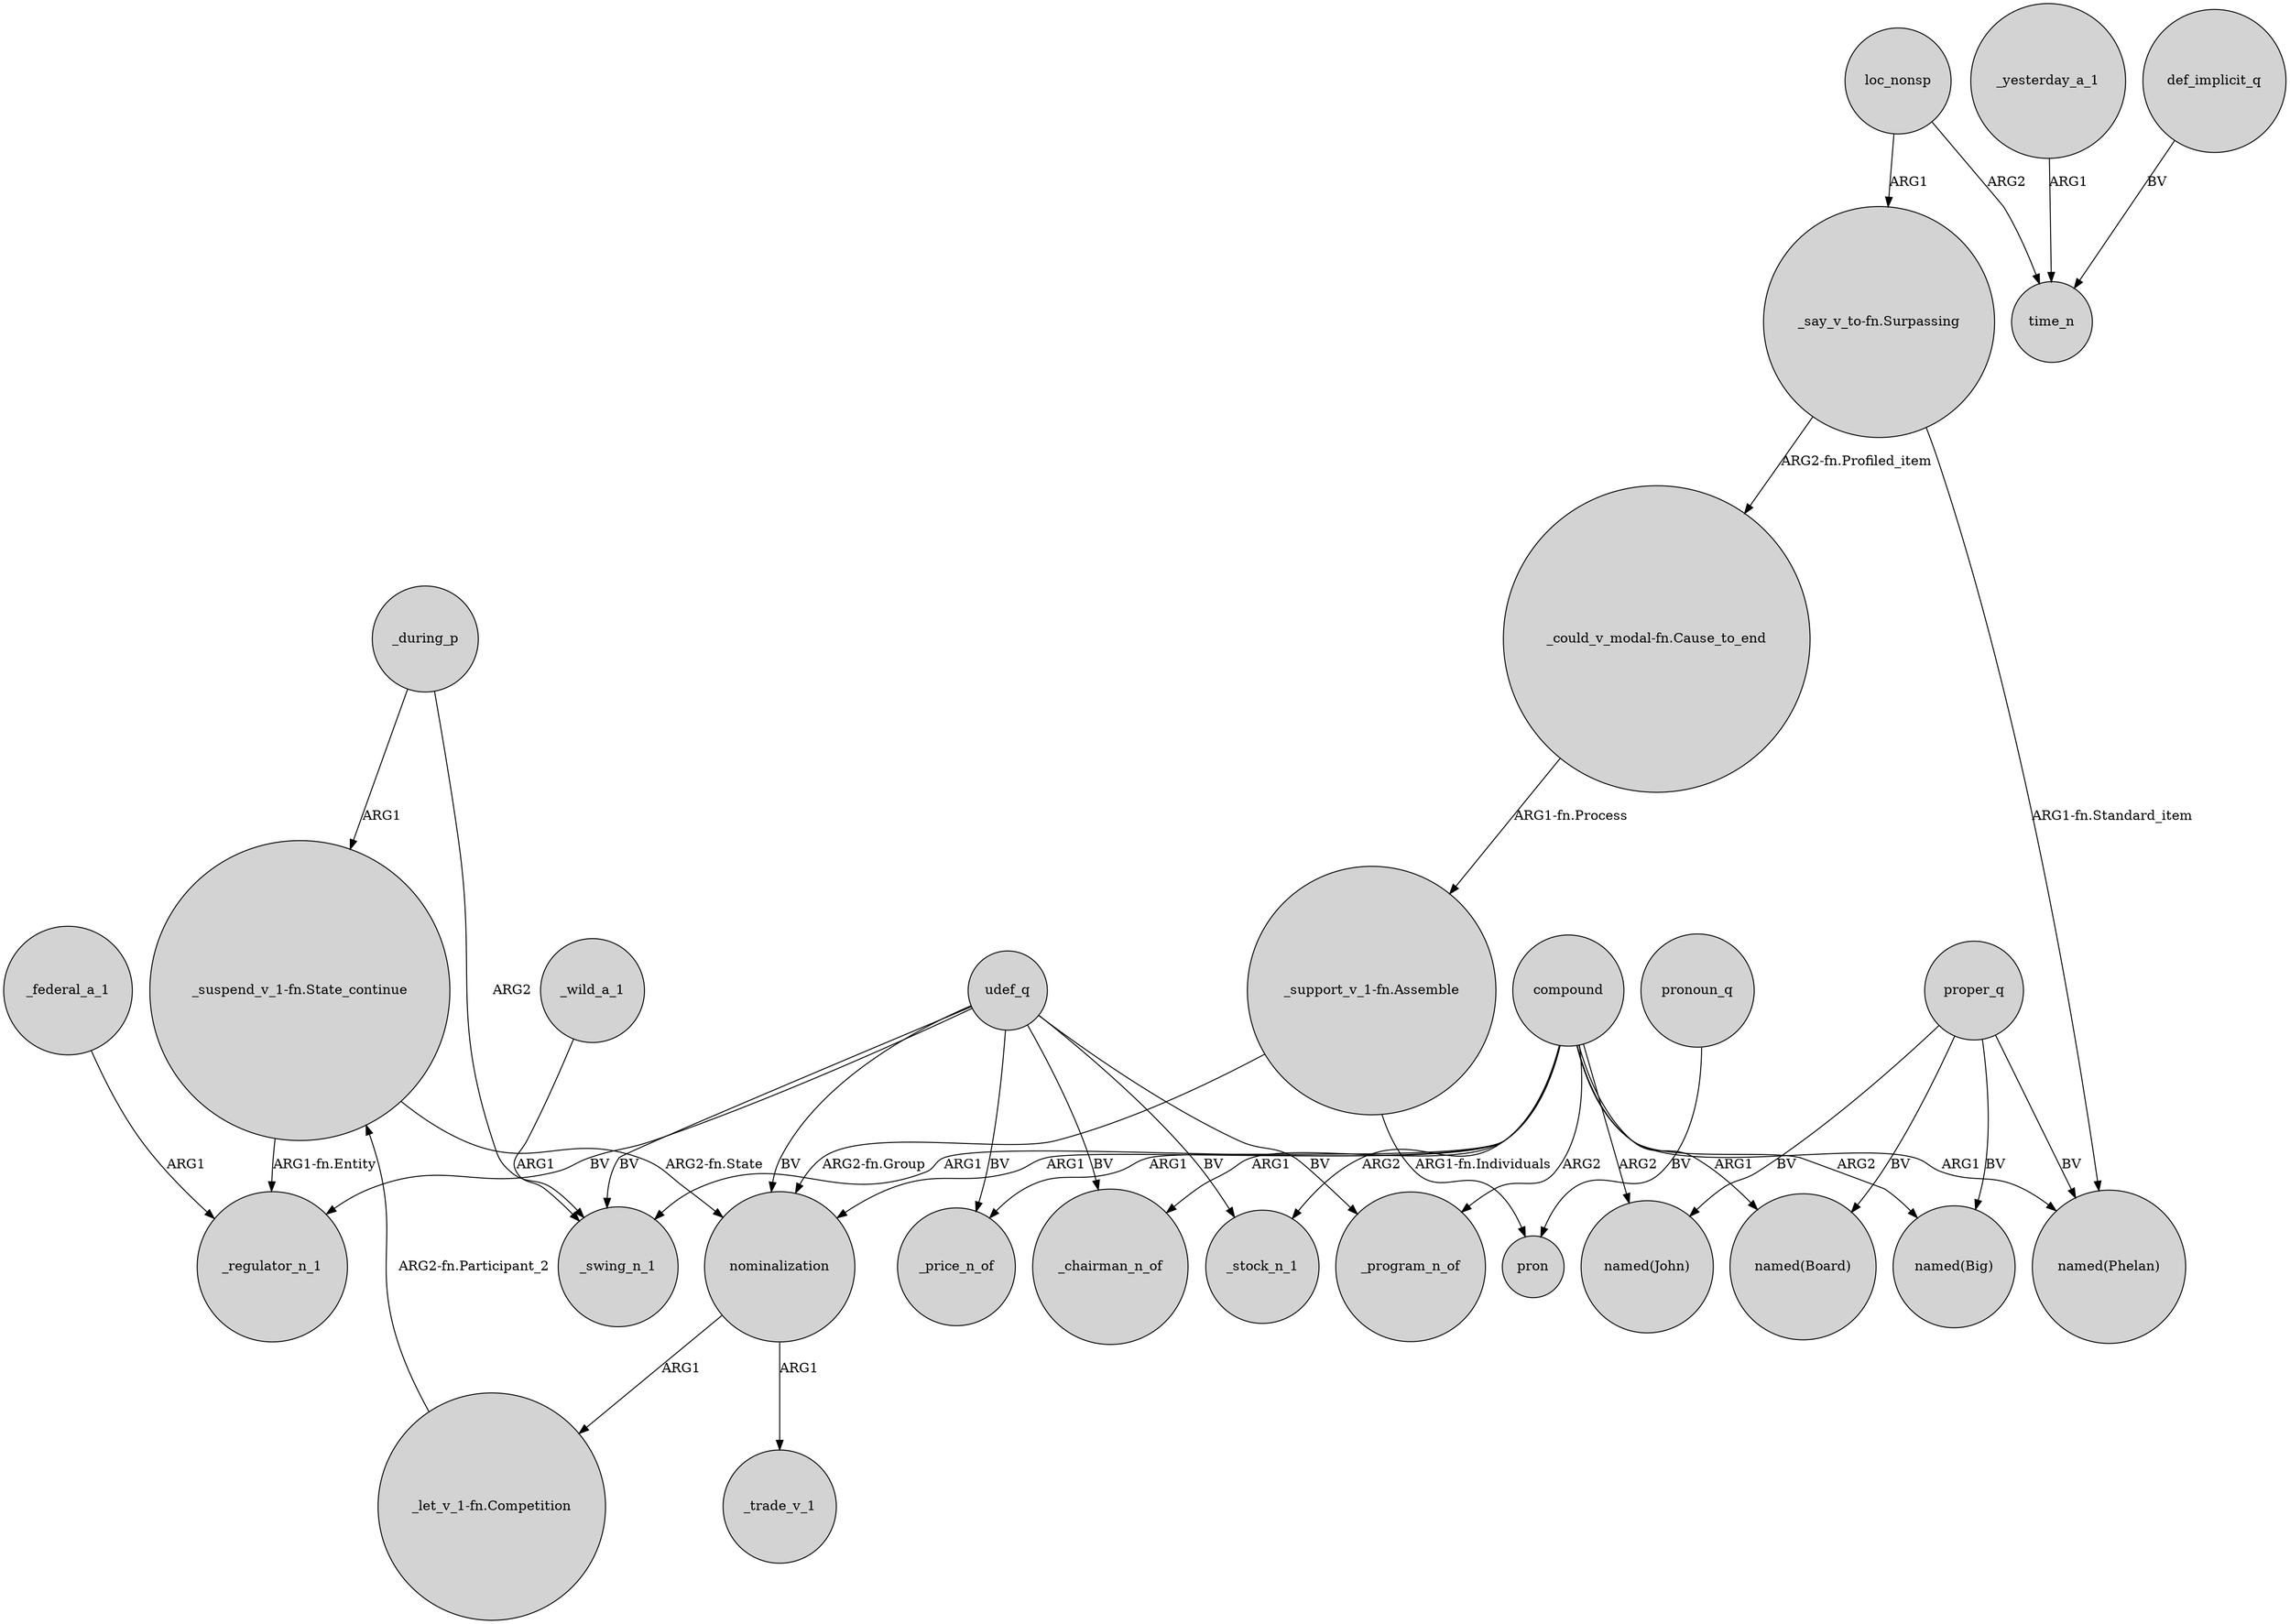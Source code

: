 digraph {
	node [shape=circle style=filled]
	"_suspend_v_1-fn.State_continue" -> nominalization [label="ARG2-fn.State"]
	udef_q -> _regulator_n_1 [label=BV]
	udef_q -> _chairman_n_of [label=BV]
	udef_q -> _price_n_of [label=BV]
	compound -> "named(Big)" [label=ARG2]
	udef_q -> nominalization [label=BV]
	loc_nonsp -> "_say_v_to-fn.Surpassing" [label=ARG1]
	compound -> "named(Phelan)" [label=ARG1]
	"_say_v_to-fn.Surpassing" -> "_could_v_modal-fn.Cause_to_end" [label="ARG2-fn.Profiled_item"]
	_wild_a_1 -> _swing_n_1 [label=ARG1]
	_yesterday_a_1 -> time_n [label=ARG1]
	"_say_v_to-fn.Surpassing" -> "named(Phelan)" [label="ARG1-fn.Standard_item"]
	udef_q -> _program_n_of [label=BV]
	compound -> _program_n_of [label=ARG2]
	pronoun_q -> pron [label=BV]
	compound -> nominalization [label=ARG1]
	udef_q -> _stock_n_1 [label=BV]
	compound -> "named(John)" [label=ARG2]
	compound -> _stock_n_1 [label=ARG2]
	compound -> _chairman_n_of [label=ARG1]
	udef_q -> _swing_n_1 [label=BV]
	_federal_a_1 -> _regulator_n_1 [label=ARG1]
	"_let_v_1-fn.Competition" -> "_suspend_v_1-fn.State_continue" [label="ARG2-fn.Participant_2"]
	proper_q -> "named(Phelan)" [label=BV]
	"_support_v_1-fn.Assemble" -> nominalization [label="ARG2-fn.Group"]
	compound -> _swing_n_1 [label=ARG1]
	proper_q -> "named(Big)" [label=BV]
	proper_q -> "named(Board)" [label=BV]
	_during_p -> _swing_n_1 [label=ARG2]
	_during_p -> "_suspend_v_1-fn.State_continue" [label=ARG1]
	loc_nonsp -> time_n [label=ARG2]
	"_suspend_v_1-fn.State_continue" -> _regulator_n_1 [label="ARG1-fn.Entity"]
	compound -> "named(Board)" [label=ARG1]
	"_could_v_modal-fn.Cause_to_end" -> "_support_v_1-fn.Assemble" [label="ARG1-fn.Process"]
	compound -> _price_n_of [label=ARG1]
	nominalization -> "_let_v_1-fn.Competition" [label=ARG1]
	"_support_v_1-fn.Assemble" -> pron [label="ARG1-fn.Individuals"]
	def_implicit_q -> time_n [label=BV]
	nominalization -> _trade_v_1 [label=ARG1]
	proper_q -> "named(John)" [label=BV]
}
